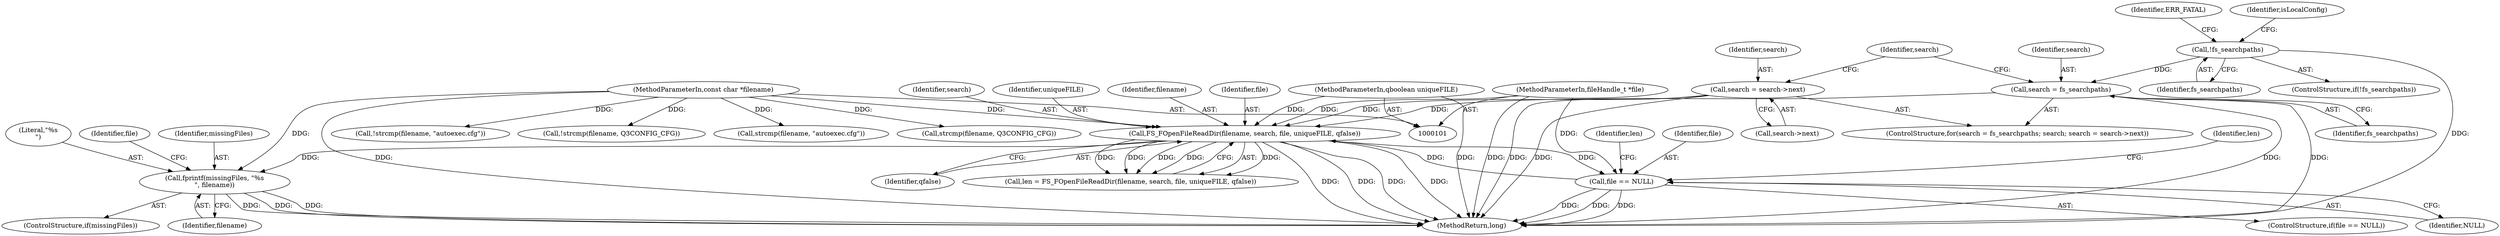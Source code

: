 digraph "0_OpenJK_b6ff2bcb1e4e6976d61e316175c6d7c99860fe20_5@API" {
"1000176" [label="(Call,fprintf(missingFiles, \"%s\n\", filename))"];
"1000146" [label="(Call,FS_FOpenFileReadDir(filename, search, file, uniqueFILE, qfalse))"];
"1000102" [label="(MethodParameterIn,const char *filename)"];
"1000131" [label="(Call,search = search->next)"];
"1000127" [label="(Call,search = fs_searchpaths)"];
"1000110" [label="(Call,!fs_searchpaths)"];
"1000153" [label="(Call,file == NULL)"];
"1000103" [label="(MethodParameterIn,fileHandle_t *file)"];
"1000104" [label="(MethodParameterIn,qboolean uniqueFILE)"];
"1000154" [label="(Identifier,file)"];
"1000119" [label="(Call,strcmp(filename, \"autoexec.cfg\"))"];
"1000153" [label="(Call,file == NULL)"];
"1000110" [label="(Call,!fs_searchpaths)"];
"1000103" [label="(MethodParameterIn,fileHandle_t *file)"];
"1000168" [label="(Identifier,len)"];
"1000123" [label="(Call,strcmp(filename, Q3CONFIG_CFG))"];
"1000118" [label="(Call,!strcmp(filename, \"autoexec.cfg\"))"];
"1000155" [label="(Identifier,NULL)"];
"1000129" [label="(Identifier,fs_searchpaths)"];
"1000176" [label="(Call,fprintf(missingFiles, \"%s\n\", filename))"];
"1000177" [label="(Identifier,missingFiles)"];
"1000150" [label="(Identifier,uniqueFILE)"];
"1000151" [label="(Identifier,qfalse)"];
"1000113" [label="(Identifier,ERR_FATAL)"];
"1000147" [label="(Identifier,filename)"];
"1000111" [label="(Identifier,fs_searchpaths)"];
"1000174" [label="(ControlStructure,if(missingFiles))"];
"1000131" [label="(Call,search = search->next)"];
"1000133" [label="(Call,search->next)"];
"1000149" [label="(Identifier,file)"];
"1000104" [label="(MethodParameterIn,qboolean uniqueFILE)"];
"1000122" [label="(Call,!strcmp(filename, Q3CONFIG_CFG))"];
"1000128" [label="(Identifier,search)"];
"1000152" [label="(ControlStructure,if(file == NULL))"];
"1000126" [label="(ControlStructure,for(search = fs_searchpaths; search; search = search->next))"];
"1000102" [label="(MethodParameterIn,const char *filename)"];
"1000178" [label="(Literal,\"%s\n\")"];
"1000132" [label="(Identifier,search)"];
"1000116" [label="(Identifier,isLocalConfig)"];
"1000127" [label="(Call,search = fs_searchpaths)"];
"1000148" [label="(Identifier,search)"];
"1000146" [label="(Call,FS_FOpenFileReadDir(filename, search, file, uniqueFILE, qfalse))"];
"1000130" [label="(Identifier,search)"];
"1000159" [label="(Identifier,len)"];
"1000181" [label="(Identifier,file)"];
"1000109" [label="(ControlStructure,if(!fs_searchpaths))"];
"1000194" [label="(MethodReturn,long)"];
"1000179" [label="(Identifier,filename)"];
"1000144" [label="(Call,len = FS_FOpenFileReadDir(filename, search, file, uniqueFILE, qfalse))"];
"1000176" -> "1000174"  [label="AST: "];
"1000176" -> "1000179"  [label="CFG: "];
"1000177" -> "1000176"  [label="AST: "];
"1000178" -> "1000176"  [label="AST: "];
"1000179" -> "1000176"  [label="AST: "];
"1000181" -> "1000176"  [label="CFG: "];
"1000176" -> "1000194"  [label="DDG: "];
"1000176" -> "1000194"  [label="DDG: "];
"1000176" -> "1000194"  [label="DDG: "];
"1000146" -> "1000176"  [label="DDG: "];
"1000102" -> "1000176"  [label="DDG: "];
"1000146" -> "1000144"  [label="AST: "];
"1000146" -> "1000151"  [label="CFG: "];
"1000147" -> "1000146"  [label="AST: "];
"1000148" -> "1000146"  [label="AST: "];
"1000149" -> "1000146"  [label="AST: "];
"1000150" -> "1000146"  [label="AST: "];
"1000151" -> "1000146"  [label="AST: "];
"1000144" -> "1000146"  [label="CFG: "];
"1000146" -> "1000194"  [label="DDG: "];
"1000146" -> "1000194"  [label="DDG: "];
"1000146" -> "1000194"  [label="DDG: "];
"1000146" -> "1000194"  [label="DDG: "];
"1000146" -> "1000144"  [label="DDG: "];
"1000146" -> "1000144"  [label="DDG: "];
"1000146" -> "1000144"  [label="DDG: "];
"1000146" -> "1000144"  [label="DDG: "];
"1000146" -> "1000144"  [label="DDG: "];
"1000102" -> "1000146"  [label="DDG: "];
"1000131" -> "1000146"  [label="DDG: "];
"1000127" -> "1000146"  [label="DDG: "];
"1000153" -> "1000146"  [label="DDG: "];
"1000103" -> "1000146"  [label="DDG: "];
"1000104" -> "1000146"  [label="DDG: "];
"1000146" -> "1000153"  [label="DDG: "];
"1000102" -> "1000101"  [label="AST: "];
"1000102" -> "1000194"  [label="DDG: "];
"1000102" -> "1000118"  [label="DDG: "];
"1000102" -> "1000119"  [label="DDG: "];
"1000102" -> "1000122"  [label="DDG: "];
"1000102" -> "1000123"  [label="DDG: "];
"1000131" -> "1000126"  [label="AST: "];
"1000131" -> "1000133"  [label="CFG: "];
"1000132" -> "1000131"  [label="AST: "];
"1000133" -> "1000131"  [label="AST: "];
"1000130" -> "1000131"  [label="CFG: "];
"1000131" -> "1000194"  [label="DDG: "];
"1000131" -> "1000194"  [label="DDG: "];
"1000127" -> "1000126"  [label="AST: "];
"1000127" -> "1000129"  [label="CFG: "];
"1000128" -> "1000127"  [label="AST: "];
"1000129" -> "1000127"  [label="AST: "];
"1000130" -> "1000127"  [label="CFG: "];
"1000127" -> "1000194"  [label="DDG: "];
"1000127" -> "1000194"  [label="DDG: "];
"1000110" -> "1000127"  [label="DDG: "];
"1000110" -> "1000109"  [label="AST: "];
"1000110" -> "1000111"  [label="CFG: "];
"1000111" -> "1000110"  [label="AST: "];
"1000113" -> "1000110"  [label="CFG: "];
"1000116" -> "1000110"  [label="CFG: "];
"1000110" -> "1000194"  [label="DDG: "];
"1000153" -> "1000152"  [label="AST: "];
"1000153" -> "1000155"  [label="CFG: "];
"1000154" -> "1000153"  [label="AST: "];
"1000155" -> "1000153"  [label="AST: "];
"1000159" -> "1000153"  [label="CFG: "];
"1000168" -> "1000153"  [label="CFG: "];
"1000153" -> "1000194"  [label="DDG: "];
"1000153" -> "1000194"  [label="DDG: "];
"1000153" -> "1000194"  [label="DDG: "];
"1000103" -> "1000153"  [label="DDG: "];
"1000103" -> "1000101"  [label="AST: "];
"1000103" -> "1000194"  [label="DDG: "];
"1000104" -> "1000101"  [label="AST: "];
"1000104" -> "1000194"  [label="DDG: "];
}
